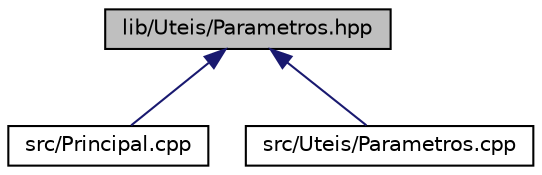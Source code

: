 digraph "lib/Uteis/Parametros.hpp"
{
  edge [fontname="Helvetica",fontsize="10",labelfontname="Helvetica",labelfontsize="10"];
  node [fontname="Helvetica",fontsize="10",shape=record];
  Node7 [label="lib/Uteis/Parametros.hpp",height=0.2,width=0.4,color="black", fillcolor="grey75", style="filled", fontcolor="black"];
  Node7 -> Node8 [dir="back",color="midnightblue",fontsize="10",style="solid",fontname="Helvetica"];
  Node8 [label="src/Principal.cpp",height=0.2,width=0.4,color="black", fillcolor="white", style="filled",URL="$_principal_8cpp.html"];
  Node7 -> Node9 [dir="back",color="midnightblue",fontsize="10",style="solid",fontname="Helvetica"];
  Node9 [label="src/Uteis/Parametros.cpp",height=0.2,width=0.4,color="black", fillcolor="white", style="filled",URL="$_parametros_8cpp.html"];
}
